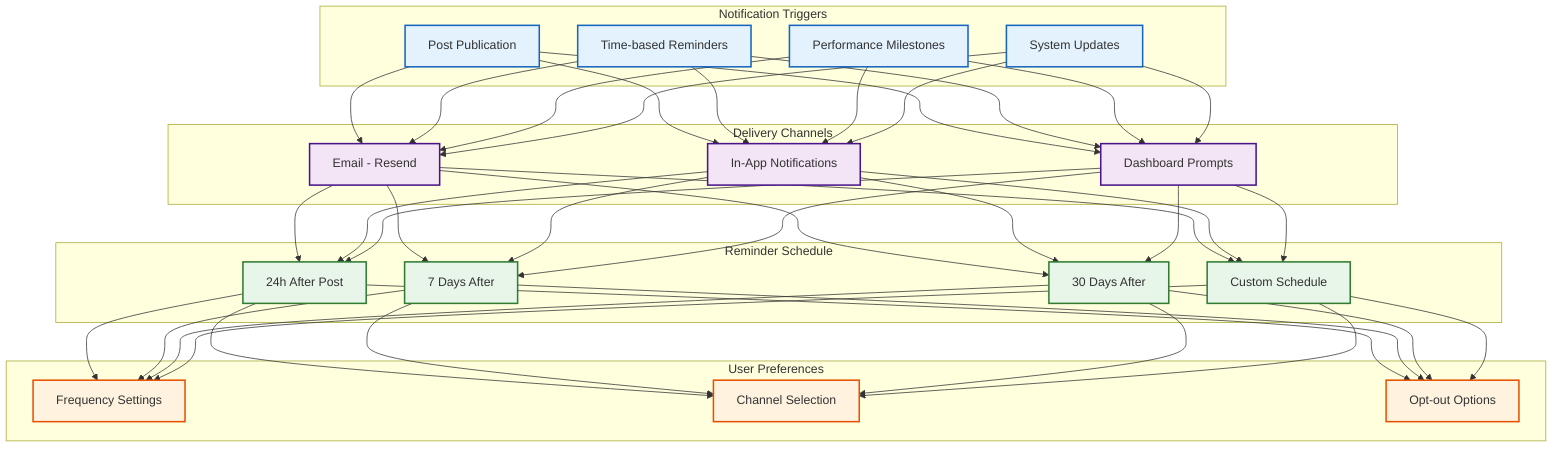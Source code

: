 graph TD
    subgraph Notification Triggers
        A[Post Publication]
        B[Time-based Reminders]
        C[Performance Milestones]
        D[System Updates]
    end

    subgraph Delivery Channels
        E[Email - Resend]
        F[In-App Notifications]
        G[Dashboard Prompts]
    end

    subgraph Reminder Schedule
        H[24h After Post]
        I[7 Days After]
        J[30 Days After]
        K[Custom Schedule]
    end

    subgraph User Preferences
        L[Frequency Settings]
        M[Channel Selection]
        N[Opt-out Options]
    end

    A & B & C & D --> E & F & G
    E & F & G --> H & I & J & K
    H & I & J & K --> L & M & N

    classDef triggers fill:#e3f2fd,stroke:#1565c0,stroke-width:2px
    classDef channels fill:#f3e5f5,stroke:#4a148c,stroke-width:2px
    classDef schedule fill:#e8f5e9,stroke:#2e7d32,stroke-width:2px
    classDef prefs fill:#fff3e0,stroke:#e65100,stroke-width:2px

    class A,B,C,D triggers
    class E,F,G channels
    class H,I,J,K schedule
    class L,M,N prefs